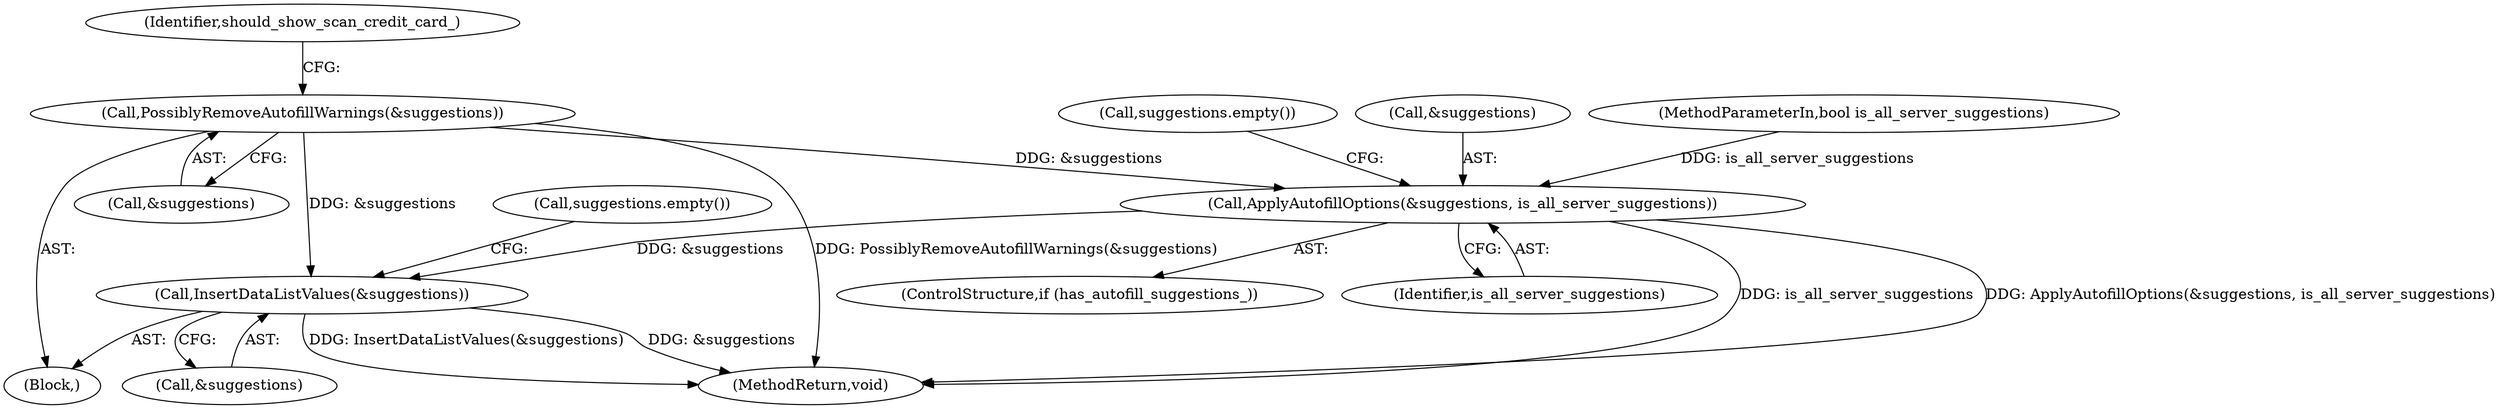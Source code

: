 digraph "0_Chrome_f2d26633cbd50735ac2af30436888b71ac0abad3_4@API" {
"1000112" [label="(Call,PossiblyRemoveAutofillWarnings(&suggestions))"];
"1000178" [label="(Call,ApplyAutofillOptions(&suggestions, is_all_server_suggestions))"];
"1000197" [label="(Call,InsertDataListValues(&suggestions))"];
"1000113" [label="(Call,&suggestions)"];
"1000116" [label="(Identifier,should_show_scan_credit_card_)"];
"1000201" [label="(Call,suggestions.empty())"];
"1000176" [label="(ControlStructure,if (has_autofill_suggestions_))"];
"1000184" [label="(Call,suggestions.empty())"];
"1000198" [label="(Call,&suggestions)"];
"1000112" [label="(Call,PossiblyRemoveAutofillWarnings(&suggestions))"];
"1000179" [label="(Call,&suggestions)"];
"1000105" [label="(Block,)"];
"1000181" [label="(Identifier,is_all_server_suggestions)"];
"1000104" [label="(MethodParameterIn,bool is_all_server_suggestions)"];
"1000218" [label="(MethodReturn,void)"];
"1000197" [label="(Call,InsertDataListValues(&suggestions))"];
"1000178" [label="(Call,ApplyAutofillOptions(&suggestions, is_all_server_suggestions))"];
"1000112" -> "1000105"  [label="AST: "];
"1000112" -> "1000113"  [label="CFG: "];
"1000113" -> "1000112"  [label="AST: "];
"1000116" -> "1000112"  [label="CFG: "];
"1000112" -> "1000218"  [label="DDG: PossiblyRemoveAutofillWarnings(&suggestions)"];
"1000112" -> "1000178"  [label="DDG: &suggestions"];
"1000112" -> "1000197"  [label="DDG: &suggestions"];
"1000178" -> "1000176"  [label="AST: "];
"1000178" -> "1000181"  [label="CFG: "];
"1000179" -> "1000178"  [label="AST: "];
"1000181" -> "1000178"  [label="AST: "];
"1000184" -> "1000178"  [label="CFG: "];
"1000178" -> "1000218"  [label="DDG: is_all_server_suggestions"];
"1000178" -> "1000218"  [label="DDG: ApplyAutofillOptions(&suggestions, is_all_server_suggestions)"];
"1000104" -> "1000178"  [label="DDG: is_all_server_suggestions"];
"1000178" -> "1000197"  [label="DDG: &suggestions"];
"1000197" -> "1000105"  [label="AST: "];
"1000197" -> "1000198"  [label="CFG: "];
"1000198" -> "1000197"  [label="AST: "];
"1000201" -> "1000197"  [label="CFG: "];
"1000197" -> "1000218"  [label="DDG: InsertDataListValues(&suggestions)"];
"1000197" -> "1000218"  [label="DDG: &suggestions"];
}
